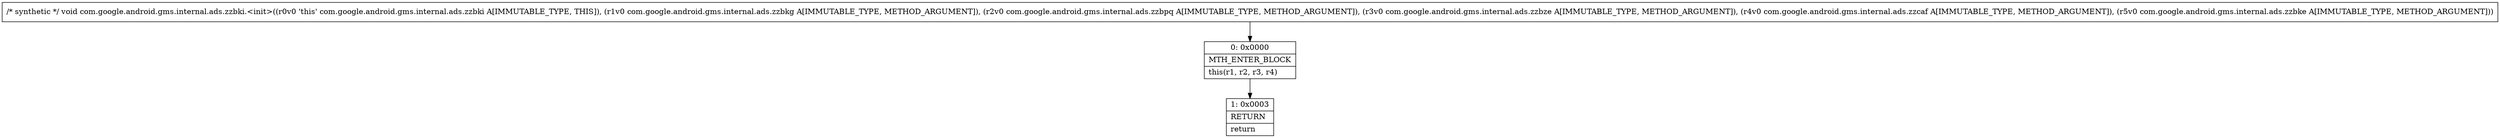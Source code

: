 digraph "CFG forcom.google.android.gms.internal.ads.zzbki.\<init\>(Lcom\/google\/android\/gms\/internal\/ads\/zzbkg;Lcom\/google\/android\/gms\/internal\/ads\/zzbpq;Lcom\/google\/android\/gms\/internal\/ads\/zzbze;Lcom\/google\/android\/gms\/internal\/ads\/zzcaf;Lcom\/google\/android\/gms\/internal\/ads\/zzbke;)V" {
Node_0 [shape=record,label="{0\:\ 0x0000|MTH_ENTER_BLOCK\l|this(r1, r2, r3, r4)\l}"];
Node_1 [shape=record,label="{1\:\ 0x0003|RETURN\l|return\l}"];
MethodNode[shape=record,label="{\/* synthetic *\/ void com.google.android.gms.internal.ads.zzbki.\<init\>((r0v0 'this' com.google.android.gms.internal.ads.zzbki A[IMMUTABLE_TYPE, THIS]), (r1v0 com.google.android.gms.internal.ads.zzbkg A[IMMUTABLE_TYPE, METHOD_ARGUMENT]), (r2v0 com.google.android.gms.internal.ads.zzbpq A[IMMUTABLE_TYPE, METHOD_ARGUMENT]), (r3v0 com.google.android.gms.internal.ads.zzbze A[IMMUTABLE_TYPE, METHOD_ARGUMENT]), (r4v0 com.google.android.gms.internal.ads.zzcaf A[IMMUTABLE_TYPE, METHOD_ARGUMENT]), (r5v0 com.google.android.gms.internal.ads.zzbke A[IMMUTABLE_TYPE, METHOD_ARGUMENT])) }"];
MethodNode -> Node_0;
Node_0 -> Node_1;
}


